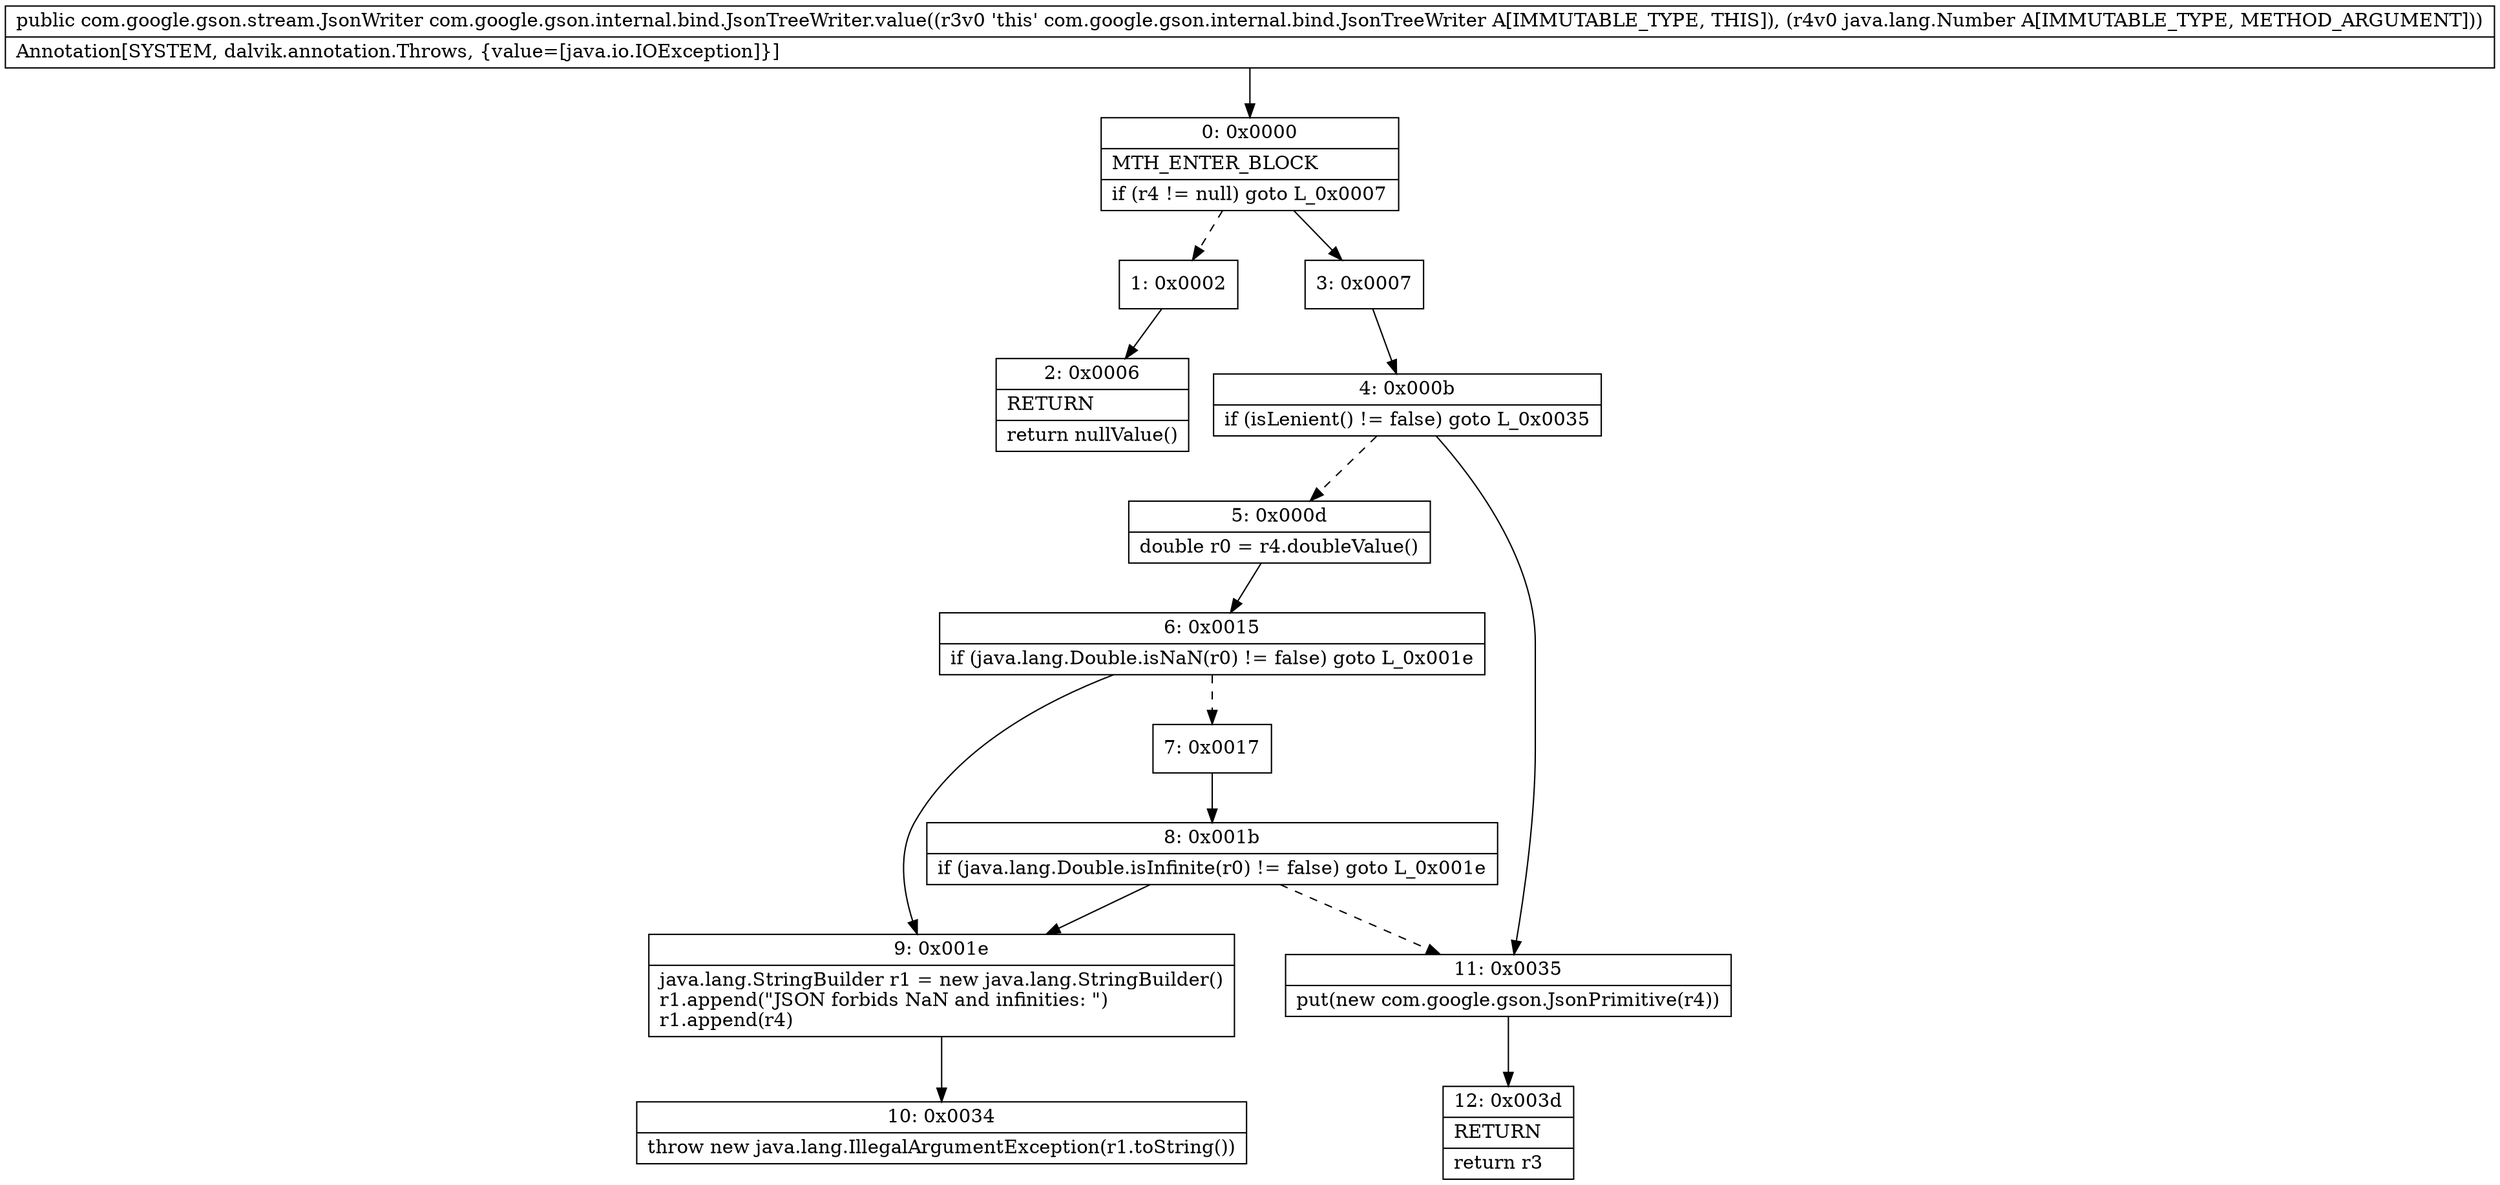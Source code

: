 digraph "CFG forcom.google.gson.internal.bind.JsonTreeWriter.value(Ljava\/lang\/Number;)Lcom\/google\/gson\/stream\/JsonWriter;" {
Node_0 [shape=record,label="{0\:\ 0x0000|MTH_ENTER_BLOCK\l|if (r4 != null) goto L_0x0007\l}"];
Node_1 [shape=record,label="{1\:\ 0x0002}"];
Node_2 [shape=record,label="{2\:\ 0x0006|RETURN\l|return nullValue()\l}"];
Node_3 [shape=record,label="{3\:\ 0x0007}"];
Node_4 [shape=record,label="{4\:\ 0x000b|if (isLenient() != false) goto L_0x0035\l}"];
Node_5 [shape=record,label="{5\:\ 0x000d|double r0 = r4.doubleValue()\l}"];
Node_6 [shape=record,label="{6\:\ 0x0015|if (java.lang.Double.isNaN(r0) != false) goto L_0x001e\l}"];
Node_7 [shape=record,label="{7\:\ 0x0017}"];
Node_8 [shape=record,label="{8\:\ 0x001b|if (java.lang.Double.isInfinite(r0) != false) goto L_0x001e\l}"];
Node_9 [shape=record,label="{9\:\ 0x001e|java.lang.StringBuilder r1 = new java.lang.StringBuilder()\lr1.append(\"JSON forbids NaN and infinities: \")\lr1.append(r4)\l}"];
Node_10 [shape=record,label="{10\:\ 0x0034|throw new java.lang.IllegalArgumentException(r1.toString())\l}"];
Node_11 [shape=record,label="{11\:\ 0x0035|put(new com.google.gson.JsonPrimitive(r4))\l}"];
Node_12 [shape=record,label="{12\:\ 0x003d|RETURN\l|return r3\l}"];
MethodNode[shape=record,label="{public com.google.gson.stream.JsonWriter com.google.gson.internal.bind.JsonTreeWriter.value((r3v0 'this' com.google.gson.internal.bind.JsonTreeWriter A[IMMUTABLE_TYPE, THIS]), (r4v0 java.lang.Number A[IMMUTABLE_TYPE, METHOD_ARGUMENT]))  | Annotation[SYSTEM, dalvik.annotation.Throws, \{value=[java.io.IOException]\}]\l}"];
MethodNode -> Node_0;
Node_0 -> Node_1[style=dashed];
Node_0 -> Node_3;
Node_1 -> Node_2;
Node_3 -> Node_4;
Node_4 -> Node_5[style=dashed];
Node_4 -> Node_11;
Node_5 -> Node_6;
Node_6 -> Node_7[style=dashed];
Node_6 -> Node_9;
Node_7 -> Node_8;
Node_8 -> Node_9;
Node_8 -> Node_11[style=dashed];
Node_9 -> Node_10;
Node_11 -> Node_12;
}

